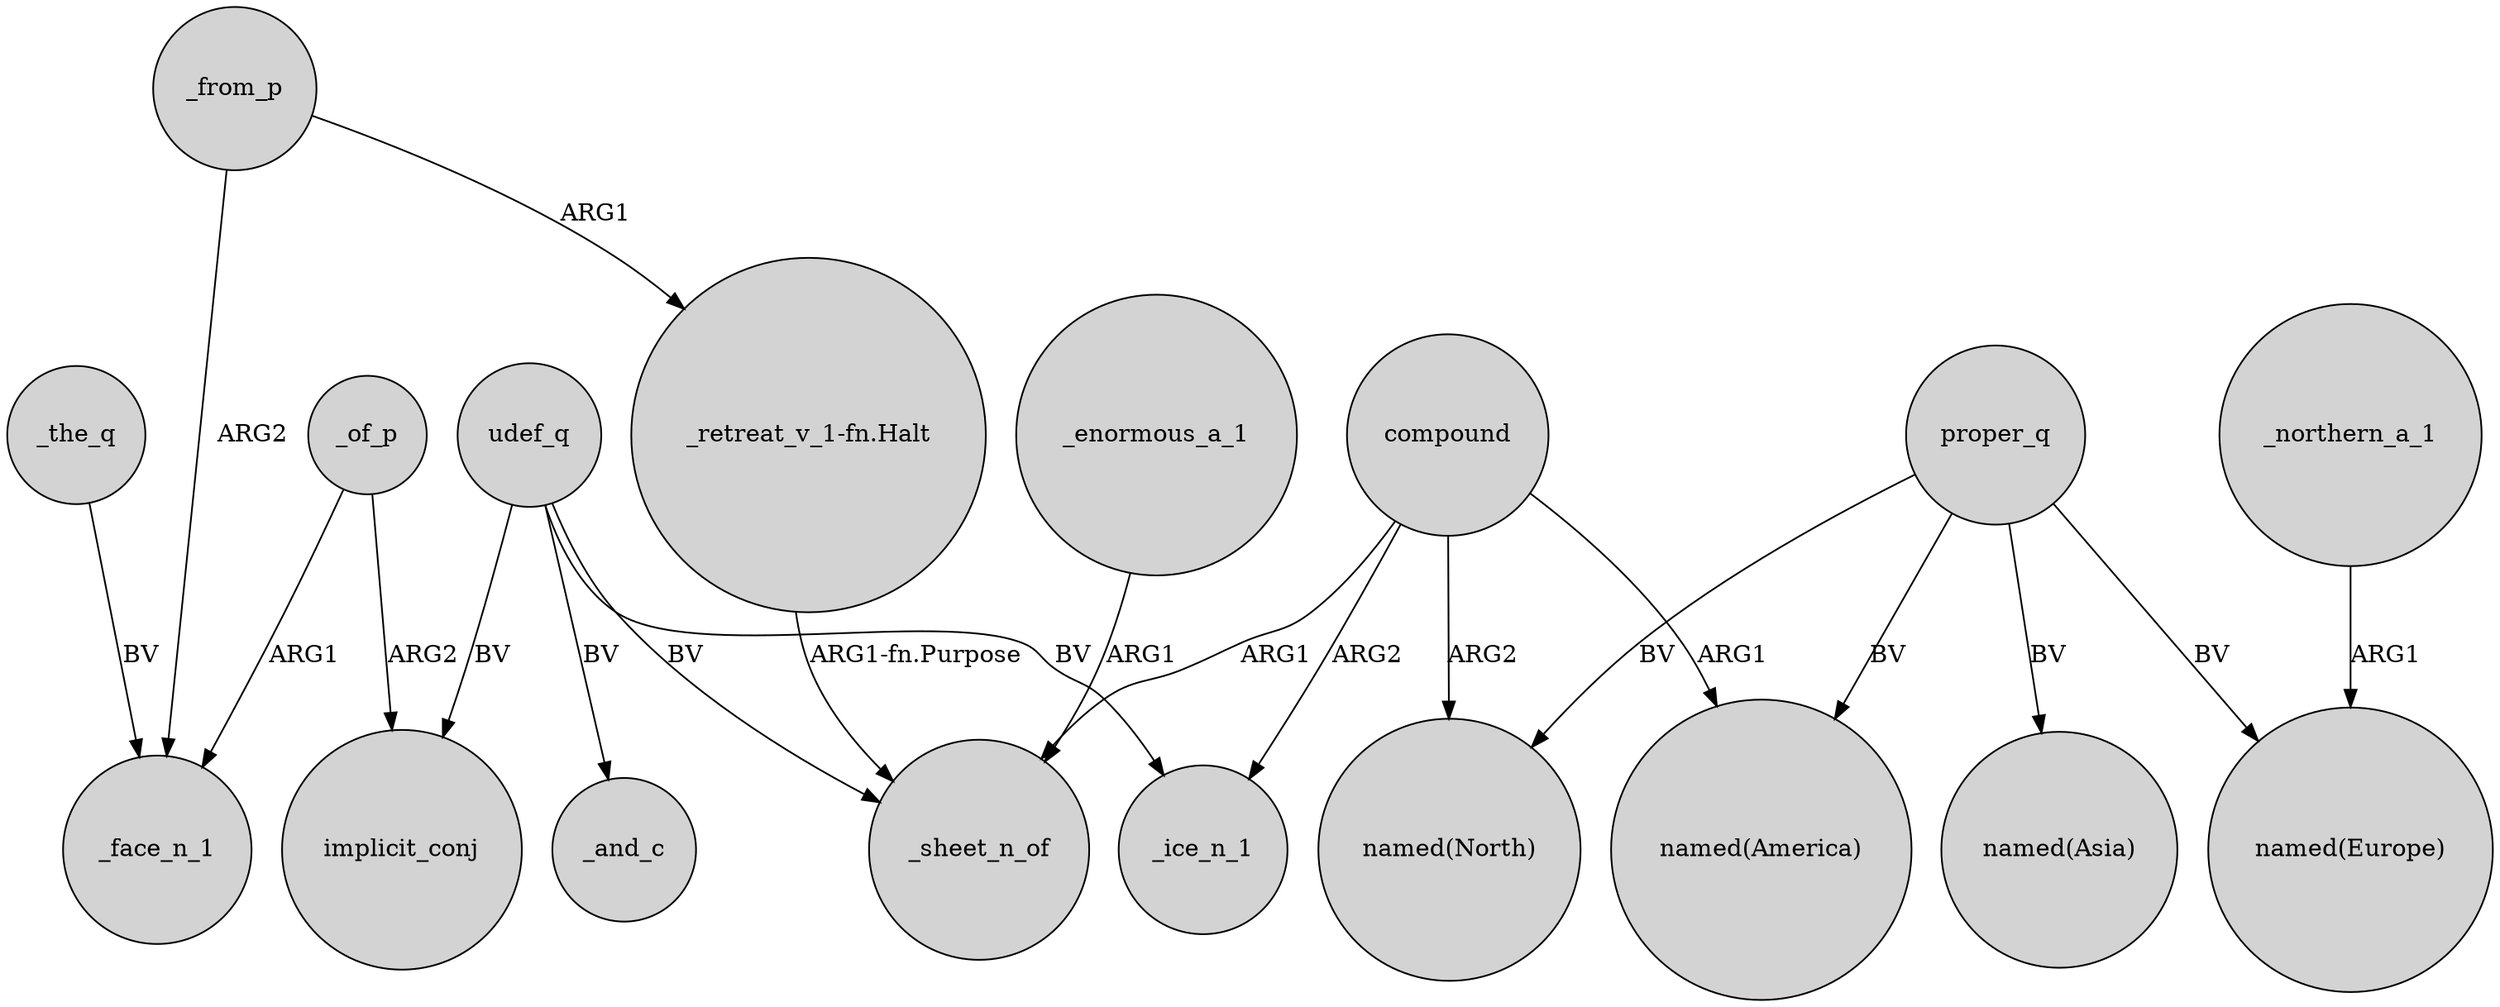digraph {
	node [shape=circle style=filled]
	_from_p -> _face_n_1 [label=ARG2]
	proper_q -> "named(North)" [label=BV]
	compound -> "named(America)" [label=ARG1]
	proper_q -> "named(Europe)" [label=BV]
	_from_p -> "_retreat_v_1-fn.Halt" [label=ARG1]
	_of_p -> implicit_conj [label=ARG2]
	proper_q -> "named(America)" [label=BV]
	udef_q -> _and_c [label=BV]
	udef_q -> _sheet_n_of [label=BV]
	"_retreat_v_1-fn.Halt" -> _sheet_n_of [label="ARG1-fn.Purpose"]
	udef_q -> _ice_n_1 [label=BV]
	_of_p -> _face_n_1 [label=ARG1]
	compound -> _ice_n_1 [label=ARG2]
	_northern_a_1 -> "named(Europe)" [label=ARG1]
	proper_q -> "named(Asia)" [label=BV]
	compound -> "named(North)" [label=ARG2]
	_the_q -> _face_n_1 [label=BV]
	_enormous_a_1 -> _sheet_n_of [label=ARG1]
	udef_q -> implicit_conj [label=BV]
	compound -> _sheet_n_of [label=ARG1]
}
